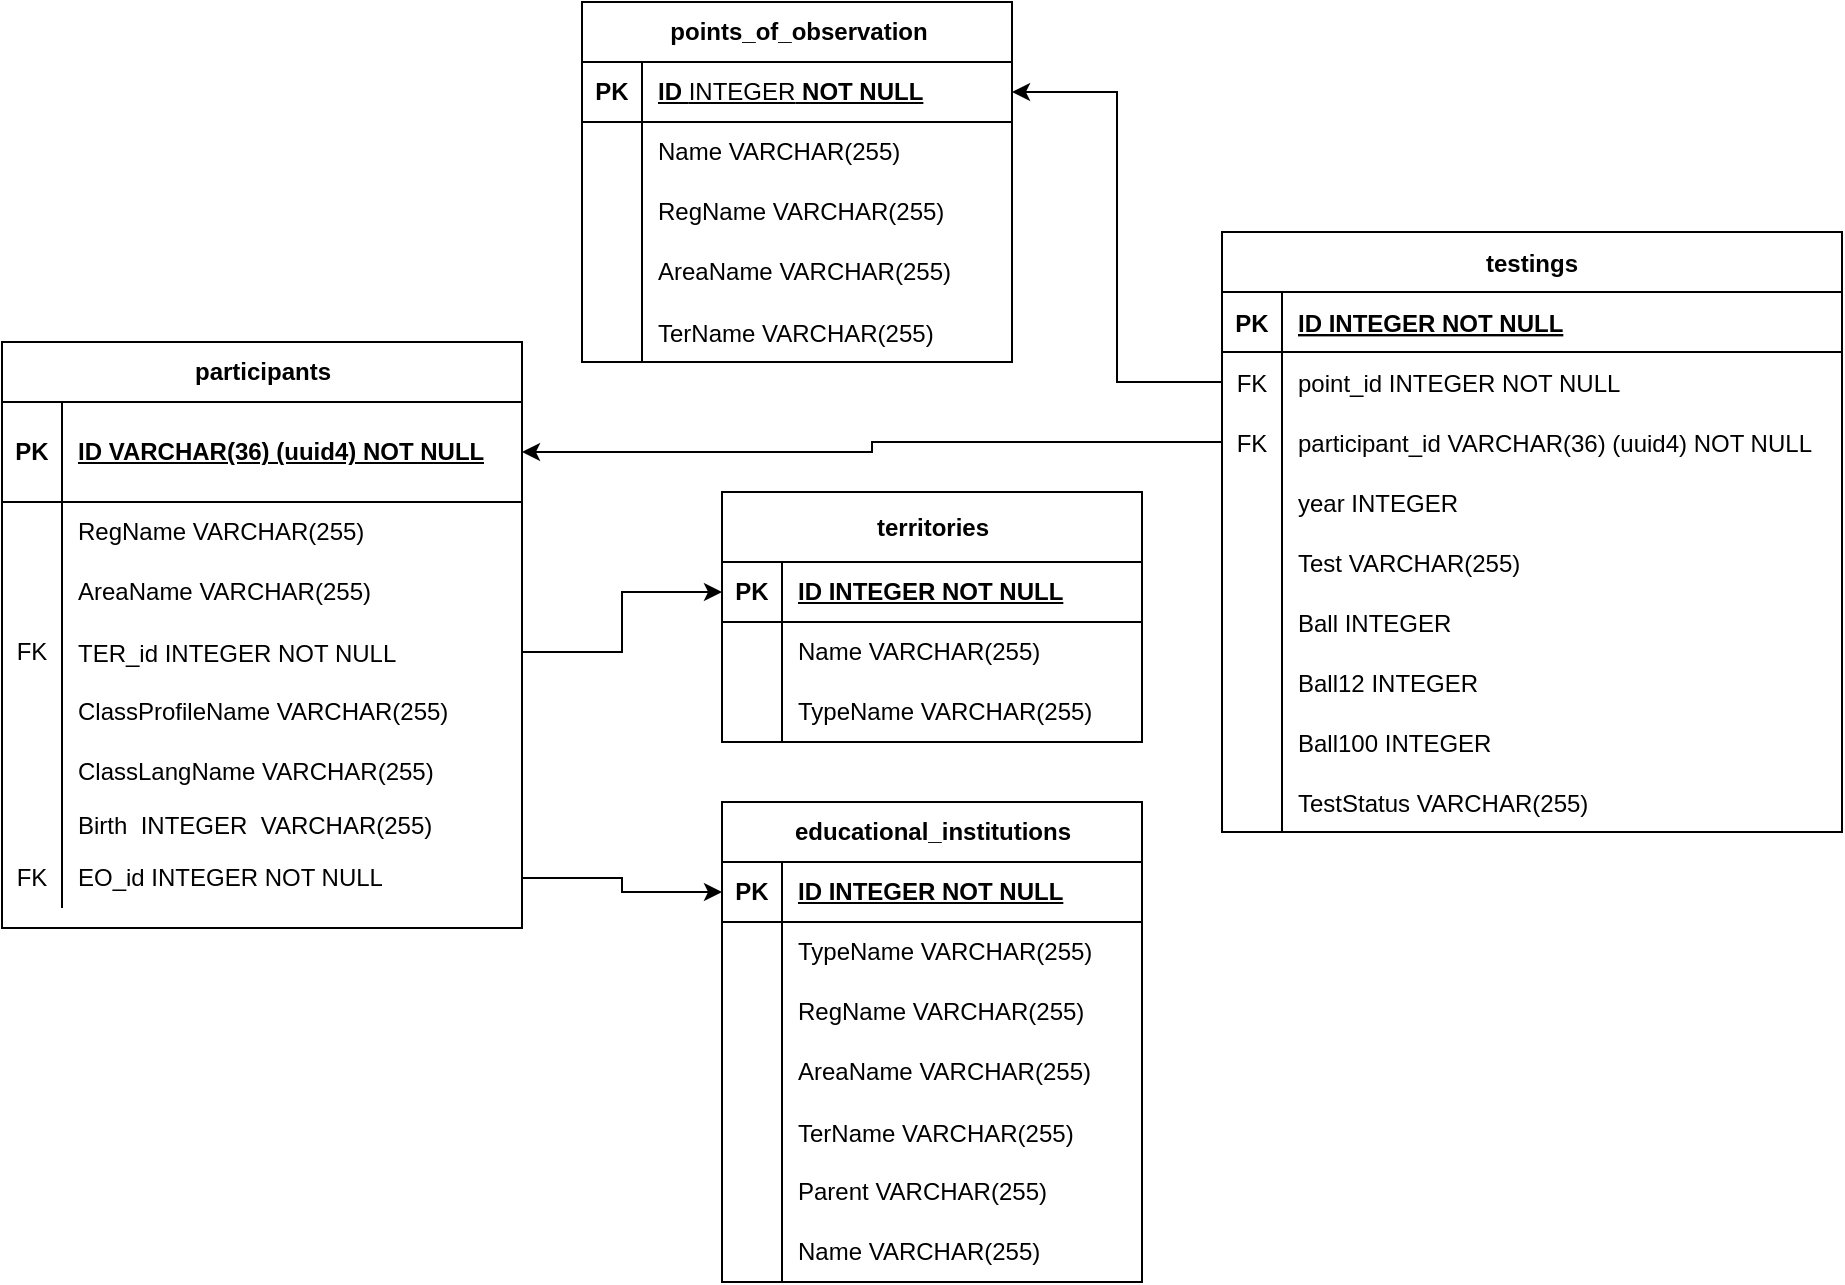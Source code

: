<mxfile version="21.3.6" type="device">
  <diagram name="Страница 1" id="1fv0DpGZINGx8SVTAdfs">
    <mxGraphModel dx="1073" dy="1794" grid="1" gridSize="10" guides="1" tooltips="1" connect="1" arrows="1" fold="1" page="1" pageScale="1" pageWidth="827" pageHeight="1169" math="0" shadow="0">
      <root>
        <mxCell id="0" />
        <mxCell id="1" parent="0" />
        <mxCell id="hpMoTMzAT-e1M0hcOfhM-1" value="testings" style="shape=table;startSize=30;container=1;collapsible=1;childLayout=tableLayout;fixedRows=1;rowLines=0;fontStyle=1;align=center;resizeLast=1;" parent="1" vertex="1">
          <mxGeometry x="710" y="-615" width="310" height="300" as="geometry" />
        </mxCell>
        <mxCell id="hpMoTMzAT-e1M0hcOfhM-2" value="" style="shape=partialRectangle;collapsible=0;dropTarget=0;pointerEvents=0;fillColor=none;points=[[0,0.5],[1,0.5]];portConstraint=eastwest;top=0;left=0;right=0;bottom=1;" parent="hpMoTMzAT-e1M0hcOfhM-1" vertex="1">
          <mxGeometry y="30" width="310" height="30" as="geometry" />
        </mxCell>
        <mxCell id="hpMoTMzAT-e1M0hcOfhM-3" value="PK" style="shape=partialRectangle;overflow=hidden;connectable=0;fillColor=none;top=0;left=0;bottom=0;right=0;fontStyle=1;" parent="hpMoTMzAT-e1M0hcOfhM-2" vertex="1">
          <mxGeometry width="30" height="30" as="geometry">
            <mxRectangle width="30" height="30" as="alternateBounds" />
          </mxGeometry>
        </mxCell>
        <mxCell id="hpMoTMzAT-e1M0hcOfhM-4" value="ID INTEGER NOT NULL" style="shape=partialRectangle;overflow=hidden;connectable=0;fillColor=none;top=0;left=0;bottom=0;right=0;align=left;spacingLeft=6;fontStyle=5;" parent="hpMoTMzAT-e1M0hcOfhM-2" vertex="1">
          <mxGeometry x="30" width="280" height="30" as="geometry">
            <mxRectangle width="280" height="30" as="alternateBounds" />
          </mxGeometry>
        </mxCell>
        <mxCell id="hpMoTMzAT-e1M0hcOfhM-5" value="" style="shape=partialRectangle;collapsible=0;dropTarget=0;pointerEvents=0;fillColor=none;points=[[0,0.5],[1,0.5]];portConstraint=eastwest;top=0;left=0;right=0;bottom=0;" parent="hpMoTMzAT-e1M0hcOfhM-1" vertex="1">
          <mxGeometry y="60" width="310" height="30" as="geometry" />
        </mxCell>
        <mxCell id="hpMoTMzAT-e1M0hcOfhM-6" value="FK" style="shape=partialRectangle;overflow=hidden;connectable=0;fillColor=none;top=0;left=0;bottom=0;right=0;" parent="hpMoTMzAT-e1M0hcOfhM-5" vertex="1">
          <mxGeometry width="30" height="30" as="geometry">
            <mxRectangle width="30" height="30" as="alternateBounds" />
          </mxGeometry>
        </mxCell>
        <mxCell id="hpMoTMzAT-e1M0hcOfhM-7" value="point_id INTEGER NOT NULL" style="shape=partialRectangle;overflow=hidden;connectable=0;fillColor=none;top=0;left=0;bottom=0;right=0;align=left;spacingLeft=6;" parent="hpMoTMzAT-e1M0hcOfhM-5" vertex="1">
          <mxGeometry x="30" width="280" height="30" as="geometry">
            <mxRectangle width="280" height="30" as="alternateBounds" />
          </mxGeometry>
        </mxCell>
        <mxCell id="hpMoTMzAT-e1M0hcOfhM-8" value="" style="shape=partialRectangle;collapsible=0;dropTarget=0;pointerEvents=0;fillColor=none;points=[[0,0.5],[1,0.5]];portConstraint=eastwest;top=0;left=0;right=0;bottom=0;" parent="hpMoTMzAT-e1M0hcOfhM-1" vertex="1">
          <mxGeometry y="90" width="310" height="30" as="geometry" />
        </mxCell>
        <mxCell id="hpMoTMzAT-e1M0hcOfhM-9" value="FK" style="shape=partialRectangle;overflow=hidden;connectable=0;fillColor=none;top=0;left=0;bottom=0;right=0;" parent="hpMoTMzAT-e1M0hcOfhM-8" vertex="1">
          <mxGeometry width="30" height="30" as="geometry">
            <mxRectangle width="30" height="30" as="alternateBounds" />
          </mxGeometry>
        </mxCell>
        <mxCell id="hpMoTMzAT-e1M0hcOfhM-10" value="participant_id VARCHAR(36) (uuid4) NOT NULL" style="shape=partialRectangle;overflow=hidden;connectable=0;fillColor=none;top=0;left=0;bottom=0;right=0;align=left;spacingLeft=6;" parent="hpMoTMzAT-e1M0hcOfhM-8" vertex="1">
          <mxGeometry x="30" width="280" height="30" as="geometry">
            <mxRectangle width="280" height="30" as="alternateBounds" />
          </mxGeometry>
        </mxCell>
        <mxCell id="hpMoTMzAT-e1M0hcOfhM-11" value="" style="shape=partialRectangle;collapsible=0;dropTarget=0;pointerEvents=0;fillColor=none;points=[[0,0.5],[1,0.5]];portConstraint=eastwest;top=0;left=0;right=0;bottom=0;" parent="hpMoTMzAT-e1M0hcOfhM-1" vertex="1">
          <mxGeometry y="120" width="310" height="30" as="geometry" />
        </mxCell>
        <mxCell id="hpMoTMzAT-e1M0hcOfhM-12" value="" style="shape=partialRectangle;overflow=hidden;connectable=0;fillColor=none;top=0;left=0;bottom=0;right=0;" parent="hpMoTMzAT-e1M0hcOfhM-11" vertex="1">
          <mxGeometry width="30" height="30" as="geometry">
            <mxRectangle width="30" height="30" as="alternateBounds" />
          </mxGeometry>
        </mxCell>
        <mxCell id="hpMoTMzAT-e1M0hcOfhM-13" value="year INTEGER" style="shape=partialRectangle;overflow=hidden;connectable=0;fillColor=none;top=0;left=0;bottom=0;right=0;align=left;spacingLeft=6;" parent="hpMoTMzAT-e1M0hcOfhM-11" vertex="1">
          <mxGeometry x="30" width="280" height="30" as="geometry">
            <mxRectangle width="280" height="30" as="alternateBounds" />
          </mxGeometry>
        </mxCell>
        <mxCell id="hpMoTMzAT-e1M0hcOfhM-14" value="" style="shape=partialRectangle;collapsible=0;dropTarget=0;pointerEvents=0;fillColor=none;points=[[0,0.5],[1,0.5]];portConstraint=eastwest;top=0;left=0;right=0;bottom=0;" parent="hpMoTMzAT-e1M0hcOfhM-1" vertex="1">
          <mxGeometry y="150" width="310" height="30" as="geometry" />
        </mxCell>
        <mxCell id="hpMoTMzAT-e1M0hcOfhM-15" value="" style="shape=partialRectangle;overflow=hidden;connectable=0;fillColor=none;top=0;left=0;bottom=0;right=0;" parent="hpMoTMzAT-e1M0hcOfhM-14" vertex="1">
          <mxGeometry width="30" height="30" as="geometry">
            <mxRectangle width="30" height="30" as="alternateBounds" />
          </mxGeometry>
        </mxCell>
        <mxCell id="hpMoTMzAT-e1M0hcOfhM-16" value="Test VARCHAR(255)" style="shape=partialRectangle;overflow=hidden;connectable=0;fillColor=none;top=0;left=0;bottom=0;right=0;align=left;spacingLeft=6;" parent="hpMoTMzAT-e1M0hcOfhM-14" vertex="1">
          <mxGeometry x="30" width="280" height="30" as="geometry">
            <mxRectangle width="280" height="30" as="alternateBounds" />
          </mxGeometry>
        </mxCell>
        <mxCell id="hpMoTMzAT-e1M0hcOfhM-20" value="" style="shape=partialRectangle;collapsible=0;dropTarget=0;pointerEvents=0;fillColor=none;points=[[0,0.5],[1,0.5]];portConstraint=eastwest;top=0;left=0;right=0;bottom=0;" parent="hpMoTMzAT-e1M0hcOfhM-1" vertex="1">
          <mxGeometry y="180" width="310" height="30" as="geometry" />
        </mxCell>
        <mxCell id="hpMoTMzAT-e1M0hcOfhM-21" value="" style="shape=partialRectangle;overflow=hidden;connectable=0;fillColor=none;top=0;left=0;bottom=0;right=0;" parent="hpMoTMzAT-e1M0hcOfhM-20" vertex="1">
          <mxGeometry width="30" height="30" as="geometry">
            <mxRectangle width="30" height="30" as="alternateBounds" />
          </mxGeometry>
        </mxCell>
        <mxCell id="hpMoTMzAT-e1M0hcOfhM-22" value="Ball INTEGER" style="shape=partialRectangle;overflow=hidden;connectable=0;fillColor=none;top=0;left=0;bottom=0;right=0;align=left;spacingLeft=6;" parent="hpMoTMzAT-e1M0hcOfhM-20" vertex="1">
          <mxGeometry x="30" width="280" height="30" as="geometry">
            <mxRectangle width="280" height="30" as="alternateBounds" />
          </mxGeometry>
        </mxCell>
        <mxCell id="hpMoTMzAT-e1M0hcOfhM-23" value="" style="shape=partialRectangle;collapsible=0;dropTarget=0;pointerEvents=0;fillColor=none;points=[[0,0.5],[1,0.5]];portConstraint=eastwest;top=0;left=0;right=0;bottom=0;" parent="hpMoTMzAT-e1M0hcOfhM-1" vertex="1">
          <mxGeometry y="210" width="310" height="30" as="geometry" />
        </mxCell>
        <mxCell id="hpMoTMzAT-e1M0hcOfhM-24" value="" style="shape=partialRectangle;overflow=hidden;connectable=0;fillColor=none;top=0;left=0;bottom=0;right=0;" parent="hpMoTMzAT-e1M0hcOfhM-23" vertex="1">
          <mxGeometry width="30" height="30" as="geometry">
            <mxRectangle width="30" height="30" as="alternateBounds" />
          </mxGeometry>
        </mxCell>
        <mxCell id="hpMoTMzAT-e1M0hcOfhM-25" value="Ball12 INTEGER" style="shape=partialRectangle;overflow=hidden;connectable=0;fillColor=none;top=0;left=0;bottom=0;right=0;align=left;spacingLeft=6;" parent="hpMoTMzAT-e1M0hcOfhM-23" vertex="1">
          <mxGeometry x="30" width="280" height="30" as="geometry">
            <mxRectangle width="280" height="30" as="alternateBounds" />
          </mxGeometry>
        </mxCell>
        <mxCell id="hpMoTMzAT-e1M0hcOfhM-26" value="" style="shape=partialRectangle;collapsible=0;dropTarget=0;pointerEvents=0;fillColor=none;points=[[0,0.5],[1,0.5]];portConstraint=eastwest;top=0;left=0;right=0;bottom=0;" parent="hpMoTMzAT-e1M0hcOfhM-1" vertex="1">
          <mxGeometry y="240" width="310" height="30" as="geometry" />
        </mxCell>
        <mxCell id="hpMoTMzAT-e1M0hcOfhM-27" value="" style="shape=partialRectangle;overflow=hidden;connectable=0;fillColor=none;top=0;left=0;bottom=0;right=0;" parent="hpMoTMzAT-e1M0hcOfhM-26" vertex="1">
          <mxGeometry width="30" height="30" as="geometry">
            <mxRectangle width="30" height="30" as="alternateBounds" />
          </mxGeometry>
        </mxCell>
        <mxCell id="hpMoTMzAT-e1M0hcOfhM-28" value="Ball100 INTEGER" style="shape=partialRectangle;overflow=hidden;connectable=0;fillColor=none;top=0;left=0;bottom=0;right=0;align=left;spacingLeft=6;" parent="hpMoTMzAT-e1M0hcOfhM-26" vertex="1">
          <mxGeometry x="30" width="280" height="30" as="geometry">
            <mxRectangle width="280" height="30" as="alternateBounds" />
          </mxGeometry>
        </mxCell>
        <mxCell id="hpMoTMzAT-e1M0hcOfhM-29" value="" style="shape=partialRectangle;collapsible=0;dropTarget=0;pointerEvents=0;fillColor=none;points=[[0,0.5],[1,0.5]];portConstraint=eastwest;top=0;left=0;right=0;bottom=0;" parent="hpMoTMzAT-e1M0hcOfhM-1" vertex="1">
          <mxGeometry y="270" width="310" height="30" as="geometry" />
        </mxCell>
        <mxCell id="hpMoTMzAT-e1M0hcOfhM-30" value="" style="shape=partialRectangle;overflow=hidden;connectable=0;fillColor=none;top=0;left=0;bottom=0;right=0;" parent="hpMoTMzAT-e1M0hcOfhM-29" vertex="1">
          <mxGeometry width="30" height="30" as="geometry">
            <mxRectangle width="30" height="30" as="alternateBounds" />
          </mxGeometry>
        </mxCell>
        <mxCell id="hpMoTMzAT-e1M0hcOfhM-31" value="TestStatus VARCHAR(255)" style="shape=partialRectangle;overflow=hidden;connectable=0;fillColor=none;top=0;left=0;bottom=0;right=0;align=left;spacingLeft=6;" parent="hpMoTMzAT-e1M0hcOfhM-29" vertex="1">
          <mxGeometry x="30" width="280" height="30" as="geometry">
            <mxRectangle width="280" height="30" as="alternateBounds" />
          </mxGeometry>
        </mxCell>
        <mxCell id="hpMoTMzAT-e1M0hcOfhM-35" value="educational_institutions" style="shape=table;startSize=30;container=1;collapsible=1;childLayout=tableLayout;fixedRows=1;rowLines=0;fontStyle=1;align=center;resizeLast=1;html=1;" parent="1" vertex="1">
          <mxGeometry x="460" y="-330" width="210" height="240" as="geometry" />
        </mxCell>
        <mxCell id="hpMoTMzAT-e1M0hcOfhM-36" value="" style="shape=tableRow;horizontal=0;startSize=0;swimlaneHead=0;swimlaneBody=0;fillColor=none;collapsible=0;dropTarget=0;points=[[0,0.5],[1,0.5]];portConstraint=eastwest;top=0;left=0;right=0;bottom=1;" parent="hpMoTMzAT-e1M0hcOfhM-35" vertex="1">
          <mxGeometry y="30" width="210" height="30" as="geometry" />
        </mxCell>
        <mxCell id="hpMoTMzAT-e1M0hcOfhM-37" value="PK" style="shape=partialRectangle;connectable=0;fillColor=none;top=0;left=0;bottom=0;right=0;fontStyle=1;overflow=hidden;whiteSpace=wrap;html=1;" parent="hpMoTMzAT-e1M0hcOfhM-36" vertex="1">
          <mxGeometry width="30" height="30" as="geometry">
            <mxRectangle width="30" height="30" as="alternateBounds" />
          </mxGeometry>
        </mxCell>
        <mxCell id="hpMoTMzAT-e1M0hcOfhM-38" value="ID&amp;nbsp;INTEGER&amp;nbsp;NOT NULL" style="shape=partialRectangle;connectable=0;fillColor=none;top=0;left=0;bottom=0;right=0;align=left;spacingLeft=6;fontStyle=5;overflow=hidden;whiteSpace=wrap;html=1;" parent="hpMoTMzAT-e1M0hcOfhM-36" vertex="1">
          <mxGeometry x="30" width="180" height="30" as="geometry">
            <mxRectangle width="180" height="30" as="alternateBounds" />
          </mxGeometry>
        </mxCell>
        <mxCell id="hpMoTMzAT-e1M0hcOfhM-39" value="" style="shape=tableRow;horizontal=0;startSize=0;swimlaneHead=0;swimlaneBody=0;fillColor=none;collapsible=0;dropTarget=0;points=[[0,0.5],[1,0.5]];portConstraint=eastwest;top=0;left=0;right=0;bottom=0;" parent="hpMoTMzAT-e1M0hcOfhM-35" vertex="1">
          <mxGeometry y="60" width="210" height="30" as="geometry" />
        </mxCell>
        <mxCell id="hpMoTMzAT-e1M0hcOfhM-40" value="" style="shape=partialRectangle;connectable=0;fillColor=none;top=0;left=0;bottom=0;right=0;editable=1;overflow=hidden;whiteSpace=wrap;html=1;" parent="hpMoTMzAT-e1M0hcOfhM-39" vertex="1">
          <mxGeometry width="30" height="30" as="geometry">
            <mxRectangle width="30" height="30" as="alternateBounds" />
          </mxGeometry>
        </mxCell>
        <mxCell id="hpMoTMzAT-e1M0hcOfhM-41" value="TypeName&amp;nbsp;VARCHAR(255)" style="shape=partialRectangle;connectable=0;fillColor=none;top=0;left=0;bottom=0;right=0;align=left;spacingLeft=6;overflow=hidden;whiteSpace=wrap;html=1;" parent="hpMoTMzAT-e1M0hcOfhM-39" vertex="1">
          <mxGeometry x="30" width="180" height="30" as="geometry">
            <mxRectangle width="180" height="30" as="alternateBounds" />
          </mxGeometry>
        </mxCell>
        <mxCell id="hpMoTMzAT-e1M0hcOfhM-42" value="" style="shape=tableRow;horizontal=0;startSize=0;swimlaneHead=0;swimlaneBody=0;fillColor=none;collapsible=0;dropTarget=0;points=[[0,0.5],[1,0.5]];portConstraint=eastwest;top=0;left=0;right=0;bottom=0;" parent="hpMoTMzAT-e1M0hcOfhM-35" vertex="1">
          <mxGeometry y="90" width="210" height="30" as="geometry" />
        </mxCell>
        <mxCell id="hpMoTMzAT-e1M0hcOfhM-43" value="" style="shape=partialRectangle;connectable=0;fillColor=none;top=0;left=0;bottom=0;right=0;editable=1;overflow=hidden;whiteSpace=wrap;html=1;" parent="hpMoTMzAT-e1M0hcOfhM-42" vertex="1">
          <mxGeometry width="30" height="30" as="geometry">
            <mxRectangle width="30" height="30" as="alternateBounds" />
          </mxGeometry>
        </mxCell>
        <mxCell id="hpMoTMzAT-e1M0hcOfhM-44" value="RegName&amp;nbsp;VARCHAR(255)" style="shape=partialRectangle;connectable=0;fillColor=none;top=0;left=0;bottom=0;right=0;align=left;spacingLeft=6;overflow=hidden;whiteSpace=wrap;html=1;" parent="hpMoTMzAT-e1M0hcOfhM-42" vertex="1">
          <mxGeometry x="30" width="180" height="30" as="geometry">
            <mxRectangle width="180" height="30" as="alternateBounds" />
          </mxGeometry>
        </mxCell>
        <mxCell id="hpMoTMzAT-e1M0hcOfhM-45" value="" style="shape=tableRow;horizontal=0;startSize=0;swimlaneHead=0;swimlaneBody=0;fillColor=none;collapsible=0;dropTarget=0;points=[[0,0.5],[1,0.5]];portConstraint=eastwest;top=0;left=0;right=0;bottom=0;" parent="hpMoTMzAT-e1M0hcOfhM-35" vertex="1">
          <mxGeometry y="120" width="210" height="30" as="geometry" />
        </mxCell>
        <mxCell id="hpMoTMzAT-e1M0hcOfhM-46" value="" style="shape=partialRectangle;connectable=0;fillColor=none;top=0;left=0;bottom=0;right=0;editable=1;overflow=hidden;whiteSpace=wrap;html=1;" parent="hpMoTMzAT-e1M0hcOfhM-45" vertex="1">
          <mxGeometry width="30" height="30" as="geometry">
            <mxRectangle width="30" height="30" as="alternateBounds" />
          </mxGeometry>
        </mxCell>
        <mxCell id="hpMoTMzAT-e1M0hcOfhM-47" value="AreaName&amp;nbsp;VARCHAR(255)" style="shape=partialRectangle;connectable=0;fillColor=none;top=0;left=0;bottom=0;right=0;align=left;spacingLeft=6;overflow=hidden;whiteSpace=wrap;html=1;" parent="hpMoTMzAT-e1M0hcOfhM-45" vertex="1">
          <mxGeometry x="30" width="180" height="30" as="geometry">
            <mxRectangle width="180" height="30" as="alternateBounds" />
          </mxGeometry>
        </mxCell>
        <mxCell id="hpMoTMzAT-e1M0hcOfhM-48" value="" style="shape=tableRow;horizontal=0;startSize=0;swimlaneHead=0;swimlaneBody=0;fillColor=none;collapsible=0;dropTarget=0;points=[[0,0.5],[1,0.5]];portConstraint=eastwest;top=0;left=0;right=0;bottom=0;" parent="hpMoTMzAT-e1M0hcOfhM-35" vertex="1">
          <mxGeometry y="150" width="210" height="30" as="geometry" />
        </mxCell>
        <mxCell id="hpMoTMzAT-e1M0hcOfhM-49" value="" style="shape=partialRectangle;connectable=0;fillColor=none;top=0;left=0;bottom=0;right=0;editable=1;overflow=hidden;whiteSpace=wrap;html=1;" parent="hpMoTMzAT-e1M0hcOfhM-48" vertex="1">
          <mxGeometry width="30" height="30" as="geometry">
            <mxRectangle width="30" height="30" as="alternateBounds" />
          </mxGeometry>
        </mxCell>
        <mxCell id="hpMoTMzAT-e1M0hcOfhM-50" value="TerName VARCHAR(255)&lt;span style=&quot;border-color: var(--border-color); font-size: 14px; background-color: rgb(250, 250, 250); font-family: Roboto, -apple-system, &amp;quot;apple color emoji&amp;quot;, BlinkMacSystemFont, &amp;quot;Segoe UI&amp;quot;, Oxygen-Sans, Ubuntu, Cantarell, &amp;quot;Helvetica Neue&amp;quot;, sans-serif;&quot;&gt;&lt;br style=&quot;border-color: var(--border-color);&quot;&gt;&lt;/span&gt;" style="shape=partialRectangle;connectable=0;fillColor=none;top=0;left=0;bottom=0;right=0;align=left;spacingLeft=6;overflow=hidden;whiteSpace=wrap;html=1;" parent="hpMoTMzAT-e1M0hcOfhM-48" vertex="1">
          <mxGeometry x="30" width="180" height="30" as="geometry">
            <mxRectangle width="180" height="30" as="alternateBounds" />
          </mxGeometry>
        </mxCell>
        <mxCell id="hpMoTMzAT-e1M0hcOfhM-51" value="" style="shape=tableRow;horizontal=0;startSize=0;swimlaneHead=0;swimlaneBody=0;fillColor=none;collapsible=0;dropTarget=0;points=[[0,0.5],[1,0.5]];portConstraint=eastwest;top=0;left=0;right=0;bottom=0;" parent="hpMoTMzAT-e1M0hcOfhM-35" vertex="1">
          <mxGeometry y="180" width="210" height="30" as="geometry" />
        </mxCell>
        <mxCell id="hpMoTMzAT-e1M0hcOfhM-52" value="" style="shape=partialRectangle;connectable=0;fillColor=none;top=0;left=0;bottom=0;right=0;editable=1;overflow=hidden;whiteSpace=wrap;html=1;" parent="hpMoTMzAT-e1M0hcOfhM-51" vertex="1">
          <mxGeometry width="30" height="30" as="geometry">
            <mxRectangle width="30" height="30" as="alternateBounds" />
          </mxGeometry>
        </mxCell>
        <mxCell id="hpMoTMzAT-e1M0hcOfhM-53" value="Parent&amp;nbsp;VARCHAR(255)" style="shape=partialRectangle;connectable=0;fillColor=none;top=0;left=0;bottom=0;right=0;align=left;spacingLeft=6;overflow=hidden;whiteSpace=wrap;html=1;" parent="hpMoTMzAT-e1M0hcOfhM-51" vertex="1">
          <mxGeometry x="30" width="180" height="30" as="geometry">
            <mxRectangle width="180" height="30" as="alternateBounds" />
          </mxGeometry>
        </mxCell>
        <mxCell id="hpMoTMzAT-e1M0hcOfhM-54" value="" style="shape=tableRow;horizontal=0;startSize=0;swimlaneHead=0;swimlaneBody=0;fillColor=none;collapsible=0;dropTarget=0;points=[[0,0.5],[1,0.5]];portConstraint=eastwest;top=0;left=0;right=0;bottom=0;" parent="hpMoTMzAT-e1M0hcOfhM-35" vertex="1">
          <mxGeometry y="210" width="210" height="30" as="geometry" />
        </mxCell>
        <mxCell id="hpMoTMzAT-e1M0hcOfhM-55" value="" style="shape=partialRectangle;connectable=0;fillColor=none;top=0;left=0;bottom=0;right=0;editable=1;overflow=hidden;whiteSpace=wrap;html=1;" parent="hpMoTMzAT-e1M0hcOfhM-54" vertex="1">
          <mxGeometry width="30" height="30" as="geometry">
            <mxRectangle width="30" height="30" as="alternateBounds" />
          </mxGeometry>
        </mxCell>
        <mxCell id="hpMoTMzAT-e1M0hcOfhM-56" value="Name&amp;nbsp;VARCHAR(255)" style="shape=partialRectangle;connectable=0;fillColor=none;top=0;left=0;bottom=0;right=0;align=left;spacingLeft=6;overflow=hidden;whiteSpace=wrap;html=1;" parent="hpMoTMzAT-e1M0hcOfhM-54" vertex="1">
          <mxGeometry x="30" width="180" height="30" as="geometry">
            <mxRectangle width="180" height="30" as="alternateBounds" />
          </mxGeometry>
        </mxCell>
        <mxCell id="hpMoTMzAT-e1M0hcOfhM-57" value="points_of_observation" style="shape=table;startSize=30;container=1;collapsible=1;childLayout=tableLayout;fixedRows=1;rowLines=0;fontStyle=1;align=center;resizeLast=1;html=1;" parent="1" vertex="1">
          <mxGeometry x="390" y="-730" width="215" height="180" as="geometry" />
        </mxCell>
        <mxCell id="hpMoTMzAT-e1M0hcOfhM-58" value="" style="shape=tableRow;horizontal=0;startSize=0;swimlaneHead=0;swimlaneBody=0;fillColor=none;collapsible=0;dropTarget=0;points=[[0,0.5],[1,0.5]];portConstraint=eastwest;top=0;left=0;right=0;bottom=1;" parent="hpMoTMzAT-e1M0hcOfhM-57" vertex="1">
          <mxGeometry y="30" width="215" height="30" as="geometry" />
        </mxCell>
        <mxCell id="hpMoTMzAT-e1M0hcOfhM-59" value="PK" style="shape=partialRectangle;connectable=0;fillColor=none;top=0;left=0;bottom=0;right=0;fontStyle=1;overflow=hidden;whiteSpace=wrap;html=1;" parent="hpMoTMzAT-e1M0hcOfhM-58" vertex="1">
          <mxGeometry width="30" height="30" as="geometry">
            <mxRectangle width="30" height="30" as="alternateBounds" />
          </mxGeometry>
        </mxCell>
        <mxCell id="hpMoTMzAT-e1M0hcOfhM-60" value="ID&amp;nbsp;&lt;span class=&quot;custom-cursor-default-hover&quot; style=&quot;font-weight: 400; white-space: nowrap;&quot;&gt;INTEGER&lt;/span&gt;&amp;nbsp;NOT NULL" style="shape=partialRectangle;connectable=0;fillColor=none;top=0;left=0;bottom=0;right=0;align=left;spacingLeft=6;fontStyle=5;overflow=hidden;whiteSpace=wrap;html=1;" parent="hpMoTMzAT-e1M0hcOfhM-58" vertex="1">
          <mxGeometry x="30" width="185" height="30" as="geometry">
            <mxRectangle width="185" height="30" as="alternateBounds" />
          </mxGeometry>
        </mxCell>
        <mxCell id="hpMoTMzAT-e1M0hcOfhM-61" value="" style="shape=tableRow;horizontal=0;startSize=0;swimlaneHead=0;swimlaneBody=0;fillColor=none;collapsible=0;dropTarget=0;points=[[0,0.5],[1,0.5]];portConstraint=eastwest;top=0;left=0;right=0;bottom=0;" parent="hpMoTMzAT-e1M0hcOfhM-57" vertex="1">
          <mxGeometry y="60" width="215" height="30" as="geometry" />
        </mxCell>
        <mxCell id="hpMoTMzAT-e1M0hcOfhM-62" value="" style="shape=partialRectangle;connectable=0;fillColor=none;top=0;left=0;bottom=0;right=0;editable=1;overflow=hidden;whiteSpace=wrap;html=1;" parent="hpMoTMzAT-e1M0hcOfhM-61" vertex="1">
          <mxGeometry width="30" height="30" as="geometry">
            <mxRectangle width="30" height="30" as="alternateBounds" />
          </mxGeometry>
        </mxCell>
        <mxCell id="hpMoTMzAT-e1M0hcOfhM-63" value="Name VARCHAR(255)" style="shape=partialRectangle;connectable=0;fillColor=none;top=0;left=0;bottom=0;right=0;align=left;spacingLeft=6;overflow=hidden;whiteSpace=wrap;html=1;" parent="hpMoTMzAT-e1M0hcOfhM-61" vertex="1">
          <mxGeometry x="30" width="185" height="30" as="geometry">
            <mxRectangle width="185" height="30" as="alternateBounds" />
          </mxGeometry>
        </mxCell>
        <mxCell id="hpMoTMzAT-e1M0hcOfhM-64" value="" style="shape=tableRow;horizontal=0;startSize=0;swimlaneHead=0;swimlaneBody=0;fillColor=none;collapsible=0;dropTarget=0;points=[[0,0.5],[1,0.5]];portConstraint=eastwest;top=0;left=0;right=0;bottom=0;" parent="hpMoTMzAT-e1M0hcOfhM-57" vertex="1">
          <mxGeometry y="90" width="215" height="30" as="geometry" />
        </mxCell>
        <mxCell id="hpMoTMzAT-e1M0hcOfhM-65" value="" style="shape=partialRectangle;connectable=0;fillColor=none;top=0;left=0;bottom=0;right=0;editable=1;overflow=hidden;whiteSpace=wrap;html=1;" parent="hpMoTMzAT-e1M0hcOfhM-64" vertex="1">
          <mxGeometry width="30" height="30" as="geometry">
            <mxRectangle width="30" height="30" as="alternateBounds" />
          </mxGeometry>
        </mxCell>
        <mxCell id="hpMoTMzAT-e1M0hcOfhM-66" value="RegName VARCHAR(255)" style="shape=partialRectangle;connectable=0;fillColor=none;top=0;left=0;bottom=0;right=0;align=left;spacingLeft=6;overflow=hidden;whiteSpace=wrap;html=1;" parent="hpMoTMzAT-e1M0hcOfhM-64" vertex="1">
          <mxGeometry x="30" width="185" height="30" as="geometry">
            <mxRectangle width="185" height="30" as="alternateBounds" />
          </mxGeometry>
        </mxCell>
        <mxCell id="hpMoTMzAT-e1M0hcOfhM-67" value="" style="shape=tableRow;horizontal=0;startSize=0;swimlaneHead=0;swimlaneBody=0;fillColor=none;collapsible=0;dropTarget=0;points=[[0,0.5],[1,0.5]];portConstraint=eastwest;top=0;left=0;right=0;bottom=0;" parent="hpMoTMzAT-e1M0hcOfhM-57" vertex="1">
          <mxGeometry y="120" width="215" height="30" as="geometry" />
        </mxCell>
        <mxCell id="hpMoTMzAT-e1M0hcOfhM-68" value="" style="shape=partialRectangle;connectable=0;fillColor=none;top=0;left=0;bottom=0;right=0;editable=1;overflow=hidden;whiteSpace=wrap;html=1;" parent="hpMoTMzAT-e1M0hcOfhM-67" vertex="1">
          <mxGeometry width="30" height="30" as="geometry">
            <mxRectangle width="30" height="30" as="alternateBounds" />
          </mxGeometry>
        </mxCell>
        <mxCell id="hpMoTMzAT-e1M0hcOfhM-69" value="AreaName VARCHAR(255)" style="shape=partialRectangle;connectable=0;fillColor=none;top=0;left=0;bottom=0;right=0;align=left;spacingLeft=6;overflow=hidden;whiteSpace=wrap;html=1;" parent="hpMoTMzAT-e1M0hcOfhM-67" vertex="1">
          <mxGeometry x="30" width="185" height="30" as="geometry">
            <mxRectangle width="185" height="30" as="alternateBounds" />
          </mxGeometry>
        </mxCell>
        <mxCell id="hpMoTMzAT-e1M0hcOfhM-70" value="" style="shape=tableRow;horizontal=0;startSize=0;swimlaneHead=0;swimlaneBody=0;fillColor=none;collapsible=0;dropTarget=0;points=[[0,0.5],[1,0.5]];portConstraint=eastwest;top=0;left=0;right=0;bottom=0;" parent="hpMoTMzAT-e1M0hcOfhM-57" vertex="1">
          <mxGeometry y="150" width="215" height="30" as="geometry" />
        </mxCell>
        <mxCell id="hpMoTMzAT-e1M0hcOfhM-71" value="" style="shape=partialRectangle;connectable=0;fillColor=none;top=0;left=0;bottom=0;right=0;editable=1;overflow=hidden;whiteSpace=wrap;html=1;" parent="hpMoTMzAT-e1M0hcOfhM-70" vertex="1">
          <mxGeometry width="30" height="30" as="geometry">
            <mxRectangle width="30" height="30" as="alternateBounds" />
          </mxGeometry>
        </mxCell>
        <mxCell id="hpMoTMzAT-e1M0hcOfhM-72" value="TerName VARCHAR(255)&lt;span style=&quot;border-color: var(--border-color); font-size: 14px; background-color: rgb(250, 250, 250); font-family: Roboto, -apple-system, &amp;quot;apple color emoji&amp;quot;, BlinkMacSystemFont, &amp;quot;Segoe UI&amp;quot;, Oxygen-Sans, Ubuntu, Cantarell, &amp;quot;Helvetica Neue&amp;quot;, sans-serif;&quot;&gt;&lt;br style=&quot;border-color: var(--border-color);&quot;&gt;&lt;/span&gt;" style="shape=partialRectangle;connectable=0;fillColor=none;top=0;left=0;bottom=0;right=0;align=left;spacingLeft=6;overflow=hidden;whiteSpace=wrap;html=1;" parent="hpMoTMzAT-e1M0hcOfhM-70" vertex="1">
          <mxGeometry x="30" width="185" height="30" as="geometry">
            <mxRectangle width="185" height="30" as="alternateBounds" />
          </mxGeometry>
        </mxCell>
        <mxCell id="hpMoTMzAT-e1M0hcOfhM-73" value="participants" style="shape=table;startSize=30;container=1;collapsible=1;childLayout=tableLayout;fixedRows=1;rowLines=0;fontStyle=1;align=center;resizeLast=1;html=1;" parent="1" vertex="1">
          <mxGeometry x="100" y="-560" width="260" height="293" as="geometry" />
        </mxCell>
        <mxCell id="hpMoTMzAT-e1M0hcOfhM-74" value="" style="shape=tableRow;horizontal=0;startSize=0;swimlaneHead=0;swimlaneBody=0;fillColor=none;collapsible=0;dropTarget=0;points=[[0,0.5],[1,0.5]];portConstraint=eastwest;top=0;left=0;right=0;bottom=1;" parent="hpMoTMzAT-e1M0hcOfhM-73" vertex="1">
          <mxGeometry y="30" width="260" height="50" as="geometry" />
        </mxCell>
        <mxCell id="hpMoTMzAT-e1M0hcOfhM-75" value="PK" style="shape=partialRectangle;connectable=0;fillColor=none;top=0;left=0;bottom=0;right=0;fontStyle=1;overflow=hidden;whiteSpace=wrap;html=1;" parent="hpMoTMzAT-e1M0hcOfhM-74" vertex="1">
          <mxGeometry width="30" height="50" as="geometry">
            <mxRectangle width="30" height="50" as="alternateBounds" />
          </mxGeometry>
        </mxCell>
        <mxCell id="hpMoTMzAT-e1M0hcOfhM-76" value="ID&amp;nbsp;VARCHAR(36) (uuid4) NOT NULL" style="shape=partialRectangle;connectable=0;fillColor=none;top=0;left=0;bottom=0;right=0;align=left;spacingLeft=6;fontStyle=5;overflow=hidden;whiteSpace=wrap;html=1;" parent="hpMoTMzAT-e1M0hcOfhM-74" vertex="1">
          <mxGeometry x="30" width="230" height="50" as="geometry">
            <mxRectangle width="230" height="50" as="alternateBounds" />
          </mxGeometry>
        </mxCell>
        <mxCell id="hpMoTMzAT-e1M0hcOfhM-77" value="" style="shape=tableRow;horizontal=0;startSize=0;swimlaneHead=0;swimlaneBody=0;fillColor=none;collapsible=0;dropTarget=0;points=[[0,0.5],[1,0.5]];portConstraint=eastwest;top=0;left=0;right=0;bottom=0;" parent="hpMoTMzAT-e1M0hcOfhM-73" vertex="1">
          <mxGeometry y="80" width="260" height="30" as="geometry" />
        </mxCell>
        <mxCell id="hpMoTMzAT-e1M0hcOfhM-78" value="" style="shape=partialRectangle;connectable=0;fillColor=none;top=0;left=0;bottom=0;right=0;editable=1;overflow=hidden;whiteSpace=wrap;html=1;" parent="hpMoTMzAT-e1M0hcOfhM-77" vertex="1">
          <mxGeometry width="30" height="30" as="geometry">
            <mxRectangle width="30" height="30" as="alternateBounds" />
          </mxGeometry>
        </mxCell>
        <mxCell id="hpMoTMzAT-e1M0hcOfhM-79" value="RegName&amp;nbsp;VARCHAR(255)" style="shape=partialRectangle;connectable=0;fillColor=none;top=0;left=0;bottom=0;right=0;align=left;spacingLeft=6;overflow=hidden;whiteSpace=wrap;html=1;" parent="hpMoTMzAT-e1M0hcOfhM-77" vertex="1">
          <mxGeometry x="30" width="230" height="30" as="geometry">
            <mxRectangle width="230" height="30" as="alternateBounds" />
          </mxGeometry>
        </mxCell>
        <mxCell id="hpMoTMzAT-e1M0hcOfhM-80" value="" style="shape=tableRow;horizontal=0;startSize=0;swimlaneHead=0;swimlaneBody=0;fillColor=none;collapsible=0;dropTarget=0;points=[[0,0.5],[1,0.5]];portConstraint=eastwest;top=0;left=0;right=0;bottom=0;" parent="hpMoTMzAT-e1M0hcOfhM-73" vertex="1">
          <mxGeometry y="110" width="260" height="30" as="geometry" />
        </mxCell>
        <mxCell id="hpMoTMzAT-e1M0hcOfhM-81" value="" style="shape=partialRectangle;connectable=0;fillColor=none;top=0;left=0;bottom=0;right=0;editable=1;overflow=hidden;whiteSpace=wrap;html=1;" parent="hpMoTMzAT-e1M0hcOfhM-80" vertex="1">
          <mxGeometry width="30" height="30" as="geometry">
            <mxRectangle width="30" height="30" as="alternateBounds" />
          </mxGeometry>
        </mxCell>
        <mxCell id="hpMoTMzAT-e1M0hcOfhM-82" value="AreaName&amp;nbsp;VARCHAR(255)" style="shape=partialRectangle;connectable=0;fillColor=none;top=0;left=0;bottom=0;right=0;align=left;spacingLeft=6;overflow=hidden;whiteSpace=wrap;html=1;" parent="hpMoTMzAT-e1M0hcOfhM-80" vertex="1">
          <mxGeometry x="30" width="230" height="30" as="geometry">
            <mxRectangle width="230" height="30" as="alternateBounds" />
          </mxGeometry>
        </mxCell>
        <mxCell id="hpMoTMzAT-e1M0hcOfhM-83" value="" style="shape=tableRow;horizontal=0;startSize=0;swimlaneHead=0;swimlaneBody=0;fillColor=none;collapsible=0;dropTarget=0;points=[[0,0.5],[1,0.5]];portConstraint=eastwest;top=0;left=0;right=0;bottom=0;" parent="hpMoTMzAT-e1M0hcOfhM-73" vertex="1">
          <mxGeometry y="140" width="260" height="30" as="geometry" />
        </mxCell>
        <mxCell id="hpMoTMzAT-e1M0hcOfhM-84" value="FK" style="shape=partialRectangle;connectable=0;fillColor=none;top=0;left=0;bottom=0;right=0;editable=1;overflow=hidden;whiteSpace=wrap;html=1;" parent="hpMoTMzAT-e1M0hcOfhM-83" vertex="1">
          <mxGeometry width="30" height="30" as="geometry">
            <mxRectangle width="30" height="30" as="alternateBounds" />
          </mxGeometry>
        </mxCell>
        <mxCell id="hpMoTMzAT-e1M0hcOfhM-85" value="TER_id&amp;nbsp;INTEGER&amp;nbsp;NOT NULL&lt;span style=&quot;border-color: var(--border-color); font-size: 14px; background-color: rgb(250, 250, 250); font-family: Roboto, -apple-system, &amp;quot;apple color emoji&amp;quot;, BlinkMacSystemFont, &amp;quot;Segoe UI&amp;quot;, Oxygen-Sans, Ubuntu, Cantarell, &amp;quot;Helvetica Neue&amp;quot;, sans-serif;&quot;&gt;&lt;br style=&quot;border-color: var(--border-color);&quot;&gt;&lt;/span&gt;" style="shape=partialRectangle;connectable=0;fillColor=none;top=0;left=0;bottom=0;right=0;align=left;spacingLeft=6;overflow=hidden;whiteSpace=wrap;html=1;" parent="hpMoTMzAT-e1M0hcOfhM-83" vertex="1">
          <mxGeometry x="30" width="230" height="30" as="geometry">
            <mxRectangle width="230" height="30" as="alternateBounds" />
          </mxGeometry>
        </mxCell>
        <mxCell id="hpMoTMzAT-e1M0hcOfhM-86" value="" style="shape=tableRow;horizontal=0;startSize=0;swimlaneHead=0;swimlaneBody=0;fillColor=none;collapsible=0;dropTarget=0;points=[[0,0.5],[1,0.5]];portConstraint=eastwest;top=0;left=0;right=0;bottom=0;" parent="hpMoTMzAT-e1M0hcOfhM-73" vertex="1">
          <mxGeometry y="170" width="260" height="30" as="geometry" />
        </mxCell>
        <mxCell id="hpMoTMzAT-e1M0hcOfhM-87" value="" style="shape=partialRectangle;connectable=0;fillColor=none;top=0;left=0;bottom=0;right=0;editable=1;overflow=hidden;whiteSpace=wrap;html=1;" parent="hpMoTMzAT-e1M0hcOfhM-86" vertex="1">
          <mxGeometry width="30" height="30" as="geometry">
            <mxRectangle width="30" height="30" as="alternateBounds" />
          </mxGeometry>
        </mxCell>
        <mxCell id="hpMoTMzAT-e1M0hcOfhM-88" value="ClassProfileName VARCHAR(255)" style="shape=partialRectangle;connectable=0;fillColor=none;top=0;left=0;bottom=0;right=0;align=left;spacingLeft=6;overflow=hidden;whiteSpace=wrap;html=1;" parent="hpMoTMzAT-e1M0hcOfhM-86" vertex="1">
          <mxGeometry x="30" width="230" height="30" as="geometry">
            <mxRectangle width="230" height="30" as="alternateBounds" />
          </mxGeometry>
        </mxCell>
        <mxCell id="hpMoTMzAT-e1M0hcOfhM-89" value="" style="shape=tableRow;horizontal=0;startSize=0;swimlaneHead=0;swimlaneBody=0;fillColor=none;collapsible=0;dropTarget=0;points=[[0,0.5],[1,0.5]];portConstraint=eastwest;top=0;left=0;right=0;bottom=0;" parent="hpMoTMzAT-e1M0hcOfhM-73" vertex="1">
          <mxGeometry y="200" width="260" height="30" as="geometry" />
        </mxCell>
        <mxCell id="hpMoTMzAT-e1M0hcOfhM-90" value="" style="shape=partialRectangle;connectable=0;fillColor=none;top=0;left=0;bottom=0;right=0;editable=1;overflow=hidden;whiteSpace=wrap;html=1;" parent="hpMoTMzAT-e1M0hcOfhM-89" vertex="1">
          <mxGeometry width="30" height="30" as="geometry">
            <mxRectangle width="30" height="30" as="alternateBounds" />
          </mxGeometry>
        </mxCell>
        <mxCell id="hpMoTMzAT-e1M0hcOfhM-91" value="ClassLangName VARCHAR(255)" style="shape=partialRectangle;connectable=0;fillColor=none;top=0;left=0;bottom=0;right=0;align=left;spacingLeft=6;overflow=hidden;whiteSpace=wrap;html=1;" parent="hpMoTMzAT-e1M0hcOfhM-89" vertex="1">
          <mxGeometry x="30" width="230" height="30" as="geometry">
            <mxRectangle width="230" height="30" as="alternateBounds" />
          </mxGeometry>
        </mxCell>
        <mxCell id="hpMoTMzAT-e1M0hcOfhM-92" value="" style="shape=tableRow;horizontal=0;startSize=0;swimlaneHead=0;swimlaneBody=0;fillColor=none;collapsible=0;dropTarget=0;points=[[0,0.5],[1,0.5]];portConstraint=eastwest;top=0;left=0;right=0;bottom=0;" parent="hpMoTMzAT-e1M0hcOfhM-73" vertex="1">
          <mxGeometry y="230" width="260" height="23" as="geometry" />
        </mxCell>
        <mxCell id="hpMoTMzAT-e1M0hcOfhM-93" value="" style="shape=partialRectangle;connectable=0;fillColor=none;top=0;left=0;bottom=0;right=0;editable=1;overflow=hidden;whiteSpace=wrap;html=1;" parent="hpMoTMzAT-e1M0hcOfhM-92" vertex="1">
          <mxGeometry width="30" height="23" as="geometry">
            <mxRectangle width="30" height="23" as="alternateBounds" />
          </mxGeometry>
        </mxCell>
        <mxCell id="hpMoTMzAT-e1M0hcOfhM-94" value="Birth&amp;nbsp; INTEGER&amp;nbsp; VARCHAR(255)" style="shape=partialRectangle;connectable=0;fillColor=none;top=0;left=0;bottom=0;right=0;align=left;spacingLeft=6;overflow=hidden;whiteSpace=wrap;html=1;" parent="hpMoTMzAT-e1M0hcOfhM-92" vertex="1">
          <mxGeometry x="30" width="230" height="23" as="geometry">
            <mxRectangle width="230" height="23" as="alternateBounds" />
          </mxGeometry>
        </mxCell>
        <mxCell id="hpMoTMzAT-e1M0hcOfhM-95" value="" style="shape=tableRow;horizontal=0;startSize=0;swimlaneHead=0;swimlaneBody=0;fillColor=none;collapsible=0;dropTarget=0;points=[[0,0.5],[1,0.5]];portConstraint=eastwest;top=0;left=0;right=0;bottom=0;" parent="hpMoTMzAT-e1M0hcOfhM-73" vertex="1">
          <mxGeometry y="253" width="260" height="30" as="geometry" />
        </mxCell>
        <mxCell id="hpMoTMzAT-e1M0hcOfhM-96" value="FK" style="shape=partialRectangle;connectable=0;fillColor=none;top=0;left=0;bottom=0;right=0;editable=1;overflow=hidden;whiteSpace=wrap;html=1;" parent="hpMoTMzAT-e1M0hcOfhM-95" vertex="1">
          <mxGeometry width="30" height="30" as="geometry">
            <mxRectangle width="30" height="30" as="alternateBounds" />
          </mxGeometry>
        </mxCell>
        <mxCell id="hpMoTMzAT-e1M0hcOfhM-97" value="EO_id&amp;nbsp;INTEGER&amp;nbsp;NOT NULL" style="shape=partialRectangle;connectable=0;fillColor=none;top=0;left=0;bottom=0;right=0;align=left;spacingLeft=6;overflow=hidden;whiteSpace=wrap;html=1;" parent="hpMoTMzAT-e1M0hcOfhM-95" vertex="1">
          <mxGeometry x="30" width="230" height="30" as="geometry">
            <mxRectangle width="230" height="30" as="alternateBounds" />
          </mxGeometry>
        </mxCell>
        <mxCell id="hpMoTMzAT-e1M0hcOfhM-98" value="territories" style="shape=table;startSize=35;container=1;collapsible=1;childLayout=tableLayout;fixedRows=1;rowLines=0;fontStyle=1;align=center;resizeLast=1;html=1;" parent="1" vertex="1">
          <mxGeometry x="460" y="-485" width="210" height="125" as="geometry" />
        </mxCell>
        <mxCell id="hpMoTMzAT-e1M0hcOfhM-99" value="" style="shape=tableRow;horizontal=0;startSize=0;swimlaneHead=0;swimlaneBody=0;fillColor=none;collapsible=0;dropTarget=0;points=[[0,0.5],[1,0.5]];portConstraint=eastwest;top=0;left=0;right=0;bottom=1;" parent="hpMoTMzAT-e1M0hcOfhM-98" vertex="1">
          <mxGeometry y="35" width="210" height="30" as="geometry" />
        </mxCell>
        <mxCell id="hpMoTMzAT-e1M0hcOfhM-100" value="PK" style="shape=partialRectangle;connectable=0;fillColor=none;top=0;left=0;bottom=0;right=0;fontStyle=1;overflow=hidden;whiteSpace=wrap;html=1;" parent="hpMoTMzAT-e1M0hcOfhM-99" vertex="1">
          <mxGeometry width="30" height="30" as="geometry">
            <mxRectangle width="30" height="30" as="alternateBounds" />
          </mxGeometry>
        </mxCell>
        <mxCell id="hpMoTMzAT-e1M0hcOfhM-101" value="ID&amp;nbsp;INTEGER&amp;nbsp;NOT NULL" style="shape=partialRectangle;connectable=0;fillColor=none;top=0;left=0;bottom=0;right=0;align=left;spacingLeft=6;fontStyle=5;overflow=hidden;whiteSpace=wrap;html=1;" parent="hpMoTMzAT-e1M0hcOfhM-99" vertex="1">
          <mxGeometry x="30" width="180" height="30" as="geometry">
            <mxRectangle width="180" height="30" as="alternateBounds" />
          </mxGeometry>
        </mxCell>
        <mxCell id="hpMoTMzAT-e1M0hcOfhM-102" value="" style="shape=tableRow;horizontal=0;startSize=0;swimlaneHead=0;swimlaneBody=0;fillColor=none;collapsible=0;dropTarget=0;points=[[0,0.5],[1,0.5]];portConstraint=eastwest;top=0;left=0;right=0;bottom=0;" parent="hpMoTMzAT-e1M0hcOfhM-98" vertex="1">
          <mxGeometry y="65" width="210" height="30" as="geometry" />
        </mxCell>
        <mxCell id="hpMoTMzAT-e1M0hcOfhM-103" value="" style="shape=partialRectangle;connectable=0;fillColor=none;top=0;left=0;bottom=0;right=0;editable=1;overflow=hidden;whiteSpace=wrap;html=1;" parent="hpMoTMzAT-e1M0hcOfhM-102" vertex="1">
          <mxGeometry width="30" height="30" as="geometry">
            <mxRectangle width="30" height="30" as="alternateBounds" />
          </mxGeometry>
        </mxCell>
        <mxCell id="hpMoTMzAT-e1M0hcOfhM-104" value="Name VARCHAR(255)" style="shape=partialRectangle;connectable=0;fillColor=none;top=0;left=0;bottom=0;right=0;align=left;spacingLeft=6;overflow=hidden;whiteSpace=wrap;html=1;" parent="hpMoTMzAT-e1M0hcOfhM-102" vertex="1">
          <mxGeometry x="30" width="180" height="30" as="geometry">
            <mxRectangle width="180" height="30" as="alternateBounds" />
          </mxGeometry>
        </mxCell>
        <mxCell id="hpMoTMzAT-e1M0hcOfhM-105" value="" style="shape=tableRow;horizontal=0;startSize=0;swimlaneHead=0;swimlaneBody=0;fillColor=none;collapsible=0;dropTarget=0;points=[[0,0.5],[1,0.5]];portConstraint=eastwest;top=0;left=0;right=0;bottom=0;" parent="hpMoTMzAT-e1M0hcOfhM-98" vertex="1">
          <mxGeometry y="95" width="210" height="30" as="geometry" />
        </mxCell>
        <mxCell id="hpMoTMzAT-e1M0hcOfhM-106" value="" style="shape=partialRectangle;connectable=0;fillColor=none;top=0;left=0;bottom=0;right=0;editable=1;overflow=hidden;whiteSpace=wrap;html=1;" parent="hpMoTMzAT-e1M0hcOfhM-105" vertex="1">
          <mxGeometry width="30" height="30" as="geometry">
            <mxRectangle width="30" height="30" as="alternateBounds" />
          </mxGeometry>
        </mxCell>
        <mxCell id="hpMoTMzAT-e1M0hcOfhM-107" value="TypeName VARCHAR(255)" style="shape=partialRectangle;connectable=0;fillColor=none;top=0;left=0;bottom=0;right=0;align=left;spacingLeft=6;overflow=hidden;whiteSpace=wrap;html=1;" parent="hpMoTMzAT-e1M0hcOfhM-105" vertex="1">
          <mxGeometry x="30" width="180" height="30" as="geometry">
            <mxRectangle width="180" height="30" as="alternateBounds" />
          </mxGeometry>
        </mxCell>
        <mxCell id="hpMoTMzAT-e1M0hcOfhM-108" style="edgeStyle=orthogonalEdgeStyle;rounded=0;orthogonalLoop=1;jettySize=auto;html=1;exitX=1;exitY=0.5;exitDx=0;exitDy=0;entryX=0;entryY=0.5;entryDx=0;entryDy=0;" parent="1" source="hpMoTMzAT-e1M0hcOfhM-95" target="hpMoTMzAT-e1M0hcOfhM-36" edge="1">
          <mxGeometry relative="1" as="geometry" />
        </mxCell>
        <mxCell id="hpMoTMzAT-e1M0hcOfhM-109" style="edgeStyle=orthogonalEdgeStyle;rounded=0;orthogonalLoop=1;jettySize=auto;html=1;entryX=1;entryY=0.5;entryDx=0;entryDy=0;" parent="1" source="hpMoTMzAT-e1M0hcOfhM-8" target="hpMoTMzAT-e1M0hcOfhM-74" edge="1">
          <mxGeometry relative="1" as="geometry" />
        </mxCell>
        <mxCell id="hpMoTMzAT-e1M0hcOfhM-110" style="edgeStyle=orthogonalEdgeStyle;rounded=0;orthogonalLoop=1;jettySize=auto;html=1;exitX=1;exitY=0.5;exitDx=0;exitDy=0;entryX=0;entryY=0.5;entryDx=0;entryDy=0;" parent="1" source="hpMoTMzAT-e1M0hcOfhM-83" target="hpMoTMzAT-e1M0hcOfhM-99" edge="1">
          <mxGeometry relative="1" as="geometry" />
        </mxCell>
        <mxCell id="hpMoTMzAT-e1M0hcOfhM-111" style="edgeStyle=orthogonalEdgeStyle;rounded=0;orthogonalLoop=1;jettySize=auto;html=1;exitX=0;exitY=0.5;exitDx=0;exitDy=0;entryX=1;entryY=0.5;entryDx=0;entryDy=0;" parent="1" source="hpMoTMzAT-e1M0hcOfhM-5" target="hpMoTMzAT-e1M0hcOfhM-58" edge="1">
          <mxGeometry relative="1" as="geometry" />
        </mxCell>
      </root>
    </mxGraphModel>
  </diagram>
</mxfile>
